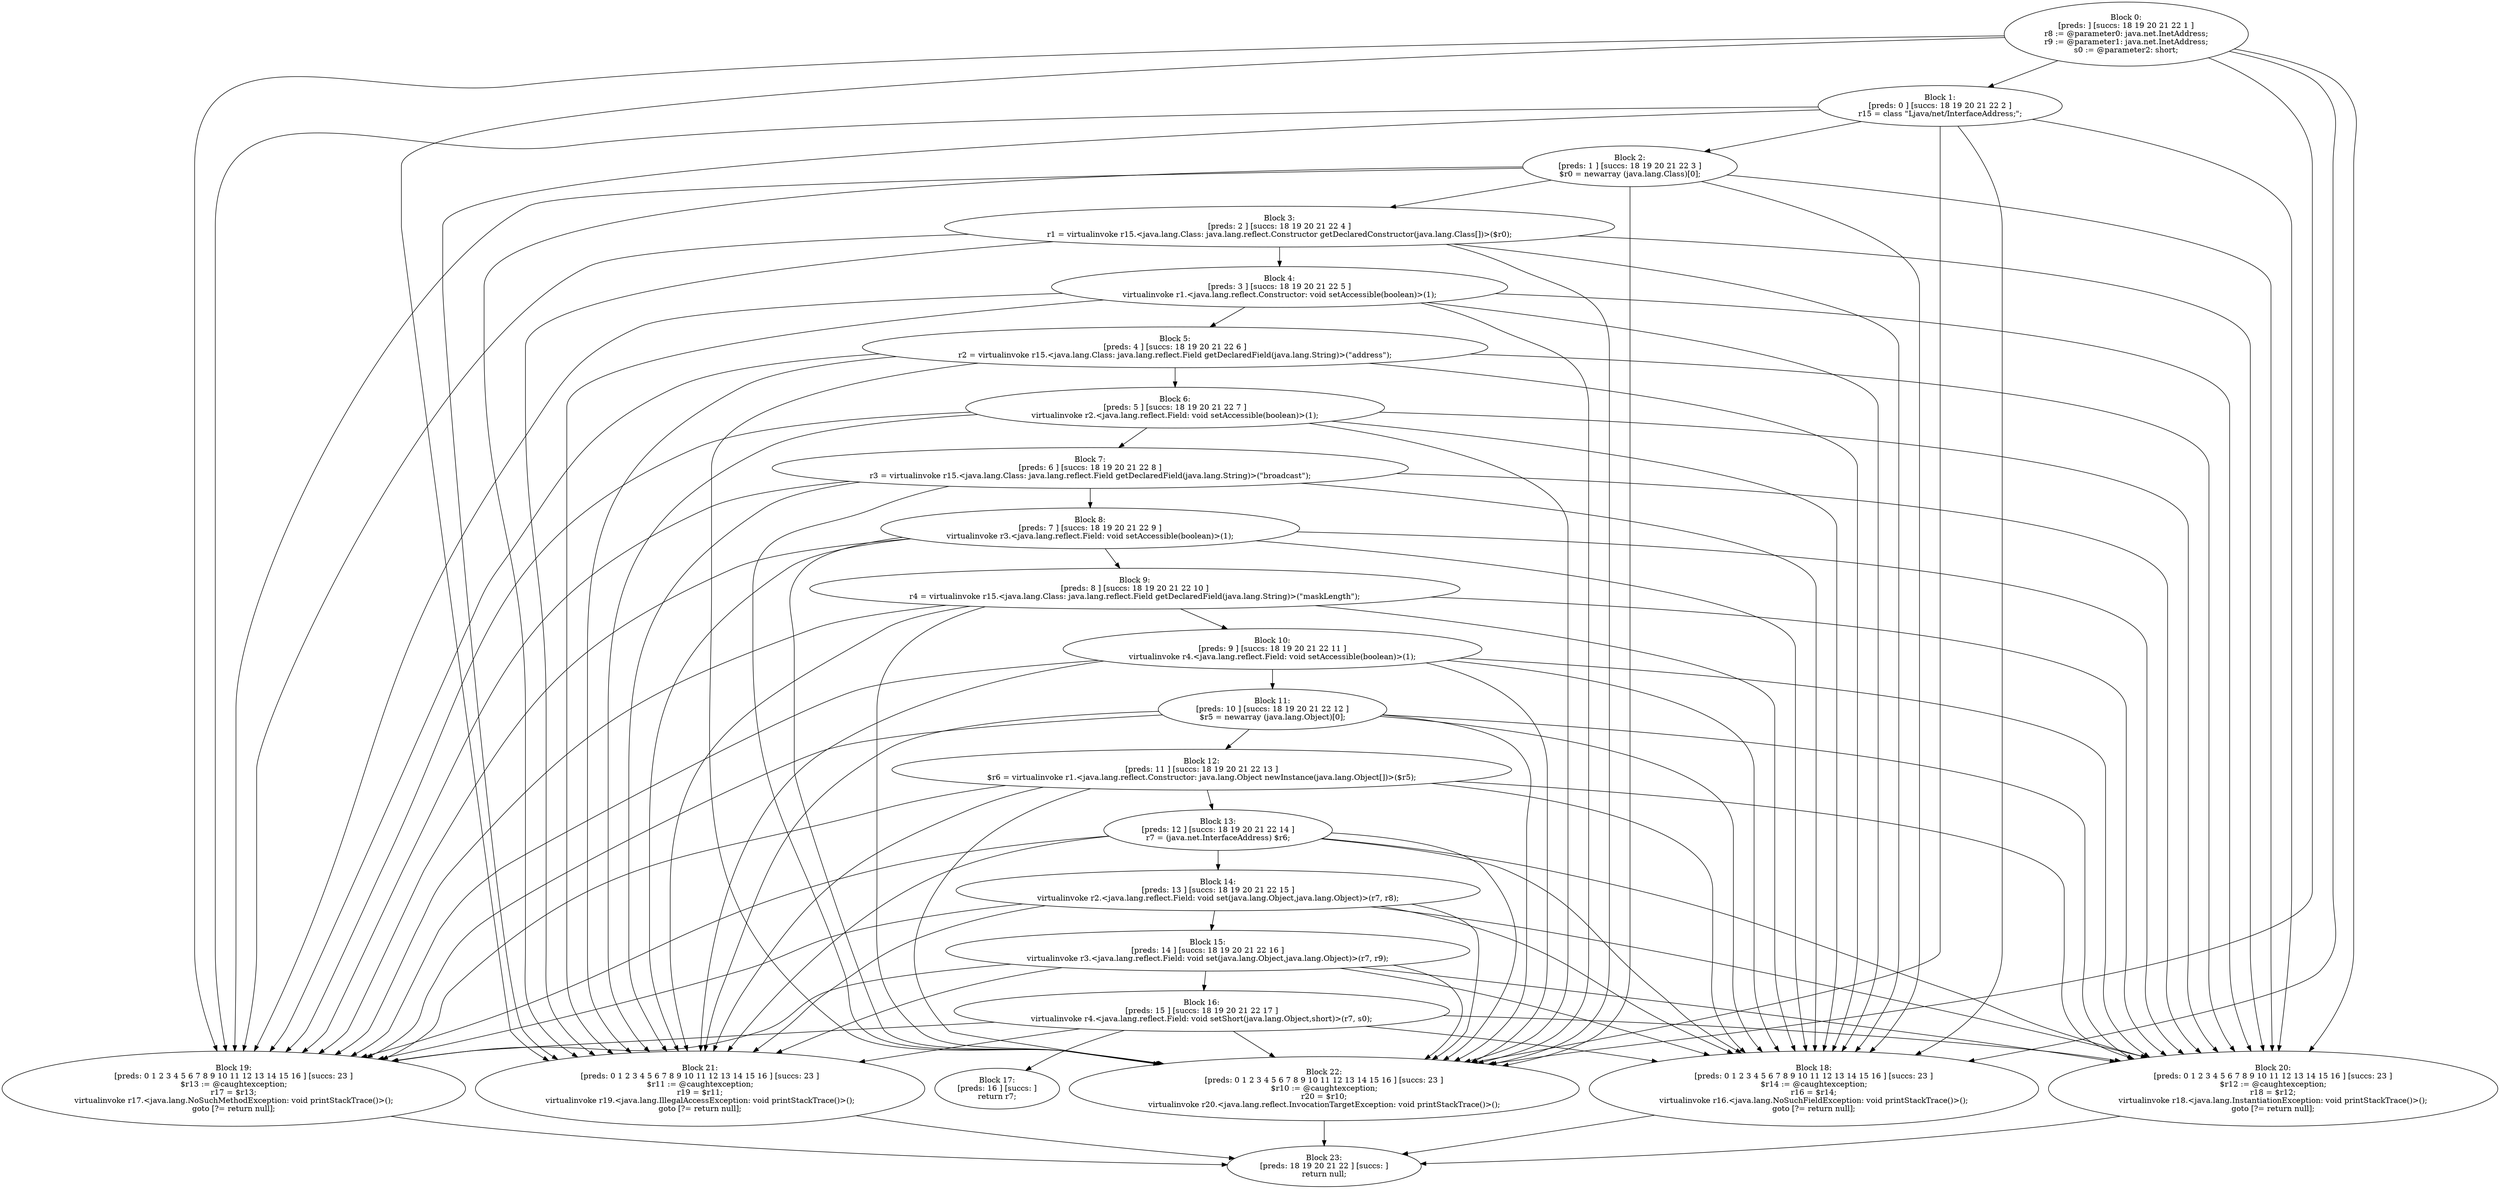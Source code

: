 digraph "unitGraph" {
    "Block 0:
[preds: ] [succs: 18 19 20 21 22 1 ]
r8 := @parameter0: java.net.InetAddress;
r9 := @parameter1: java.net.InetAddress;
s0 := @parameter2: short;
"
    "Block 1:
[preds: 0 ] [succs: 18 19 20 21 22 2 ]
r15 = class \"Ljava/net/InterfaceAddress;\";
"
    "Block 2:
[preds: 1 ] [succs: 18 19 20 21 22 3 ]
$r0 = newarray (java.lang.Class)[0];
"
    "Block 3:
[preds: 2 ] [succs: 18 19 20 21 22 4 ]
r1 = virtualinvoke r15.<java.lang.Class: java.lang.reflect.Constructor getDeclaredConstructor(java.lang.Class[])>($r0);
"
    "Block 4:
[preds: 3 ] [succs: 18 19 20 21 22 5 ]
virtualinvoke r1.<java.lang.reflect.Constructor: void setAccessible(boolean)>(1);
"
    "Block 5:
[preds: 4 ] [succs: 18 19 20 21 22 6 ]
r2 = virtualinvoke r15.<java.lang.Class: java.lang.reflect.Field getDeclaredField(java.lang.String)>(\"address\");
"
    "Block 6:
[preds: 5 ] [succs: 18 19 20 21 22 7 ]
virtualinvoke r2.<java.lang.reflect.Field: void setAccessible(boolean)>(1);
"
    "Block 7:
[preds: 6 ] [succs: 18 19 20 21 22 8 ]
r3 = virtualinvoke r15.<java.lang.Class: java.lang.reflect.Field getDeclaredField(java.lang.String)>(\"broadcast\");
"
    "Block 8:
[preds: 7 ] [succs: 18 19 20 21 22 9 ]
virtualinvoke r3.<java.lang.reflect.Field: void setAccessible(boolean)>(1);
"
    "Block 9:
[preds: 8 ] [succs: 18 19 20 21 22 10 ]
r4 = virtualinvoke r15.<java.lang.Class: java.lang.reflect.Field getDeclaredField(java.lang.String)>(\"maskLength\");
"
    "Block 10:
[preds: 9 ] [succs: 18 19 20 21 22 11 ]
virtualinvoke r4.<java.lang.reflect.Field: void setAccessible(boolean)>(1);
"
    "Block 11:
[preds: 10 ] [succs: 18 19 20 21 22 12 ]
$r5 = newarray (java.lang.Object)[0];
"
    "Block 12:
[preds: 11 ] [succs: 18 19 20 21 22 13 ]
$r6 = virtualinvoke r1.<java.lang.reflect.Constructor: java.lang.Object newInstance(java.lang.Object[])>($r5);
"
    "Block 13:
[preds: 12 ] [succs: 18 19 20 21 22 14 ]
r7 = (java.net.InterfaceAddress) $r6;
"
    "Block 14:
[preds: 13 ] [succs: 18 19 20 21 22 15 ]
virtualinvoke r2.<java.lang.reflect.Field: void set(java.lang.Object,java.lang.Object)>(r7, r8);
"
    "Block 15:
[preds: 14 ] [succs: 18 19 20 21 22 16 ]
virtualinvoke r3.<java.lang.reflect.Field: void set(java.lang.Object,java.lang.Object)>(r7, r9);
"
    "Block 16:
[preds: 15 ] [succs: 18 19 20 21 22 17 ]
virtualinvoke r4.<java.lang.reflect.Field: void setShort(java.lang.Object,short)>(r7, s0);
"
    "Block 17:
[preds: 16 ] [succs: ]
return r7;
"
    "Block 18:
[preds: 0 1 2 3 4 5 6 7 8 9 10 11 12 13 14 15 16 ] [succs: 23 ]
$r14 := @caughtexception;
r16 = $r14;
virtualinvoke r16.<java.lang.NoSuchFieldException: void printStackTrace()>();
goto [?= return null];
"
    "Block 19:
[preds: 0 1 2 3 4 5 6 7 8 9 10 11 12 13 14 15 16 ] [succs: 23 ]
$r13 := @caughtexception;
r17 = $r13;
virtualinvoke r17.<java.lang.NoSuchMethodException: void printStackTrace()>();
goto [?= return null];
"
    "Block 20:
[preds: 0 1 2 3 4 5 6 7 8 9 10 11 12 13 14 15 16 ] [succs: 23 ]
$r12 := @caughtexception;
r18 = $r12;
virtualinvoke r18.<java.lang.InstantiationException: void printStackTrace()>();
goto [?= return null];
"
    "Block 21:
[preds: 0 1 2 3 4 5 6 7 8 9 10 11 12 13 14 15 16 ] [succs: 23 ]
$r11 := @caughtexception;
r19 = $r11;
virtualinvoke r19.<java.lang.IllegalAccessException: void printStackTrace()>();
goto [?= return null];
"
    "Block 22:
[preds: 0 1 2 3 4 5 6 7 8 9 10 11 12 13 14 15 16 ] [succs: 23 ]
$r10 := @caughtexception;
r20 = $r10;
virtualinvoke r20.<java.lang.reflect.InvocationTargetException: void printStackTrace()>();
"
    "Block 23:
[preds: 18 19 20 21 22 ] [succs: ]
return null;
"
    "Block 0:
[preds: ] [succs: 18 19 20 21 22 1 ]
r8 := @parameter0: java.net.InetAddress;
r9 := @parameter1: java.net.InetAddress;
s0 := @parameter2: short;
"->"Block 18:
[preds: 0 1 2 3 4 5 6 7 8 9 10 11 12 13 14 15 16 ] [succs: 23 ]
$r14 := @caughtexception;
r16 = $r14;
virtualinvoke r16.<java.lang.NoSuchFieldException: void printStackTrace()>();
goto [?= return null];
";
    "Block 0:
[preds: ] [succs: 18 19 20 21 22 1 ]
r8 := @parameter0: java.net.InetAddress;
r9 := @parameter1: java.net.InetAddress;
s0 := @parameter2: short;
"->"Block 19:
[preds: 0 1 2 3 4 5 6 7 8 9 10 11 12 13 14 15 16 ] [succs: 23 ]
$r13 := @caughtexception;
r17 = $r13;
virtualinvoke r17.<java.lang.NoSuchMethodException: void printStackTrace()>();
goto [?= return null];
";
    "Block 0:
[preds: ] [succs: 18 19 20 21 22 1 ]
r8 := @parameter0: java.net.InetAddress;
r9 := @parameter1: java.net.InetAddress;
s0 := @parameter2: short;
"->"Block 20:
[preds: 0 1 2 3 4 5 6 7 8 9 10 11 12 13 14 15 16 ] [succs: 23 ]
$r12 := @caughtexception;
r18 = $r12;
virtualinvoke r18.<java.lang.InstantiationException: void printStackTrace()>();
goto [?= return null];
";
    "Block 0:
[preds: ] [succs: 18 19 20 21 22 1 ]
r8 := @parameter0: java.net.InetAddress;
r9 := @parameter1: java.net.InetAddress;
s0 := @parameter2: short;
"->"Block 21:
[preds: 0 1 2 3 4 5 6 7 8 9 10 11 12 13 14 15 16 ] [succs: 23 ]
$r11 := @caughtexception;
r19 = $r11;
virtualinvoke r19.<java.lang.IllegalAccessException: void printStackTrace()>();
goto [?= return null];
";
    "Block 0:
[preds: ] [succs: 18 19 20 21 22 1 ]
r8 := @parameter0: java.net.InetAddress;
r9 := @parameter1: java.net.InetAddress;
s0 := @parameter2: short;
"->"Block 22:
[preds: 0 1 2 3 4 5 6 7 8 9 10 11 12 13 14 15 16 ] [succs: 23 ]
$r10 := @caughtexception;
r20 = $r10;
virtualinvoke r20.<java.lang.reflect.InvocationTargetException: void printStackTrace()>();
";
    "Block 0:
[preds: ] [succs: 18 19 20 21 22 1 ]
r8 := @parameter0: java.net.InetAddress;
r9 := @parameter1: java.net.InetAddress;
s0 := @parameter2: short;
"->"Block 1:
[preds: 0 ] [succs: 18 19 20 21 22 2 ]
r15 = class \"Ljava/net/InterfaceAddress;\";
";
    "Block 1:
[preds: 0 ] [succs: 18 19 20 21 22 2 ]
r15 = class \"Ljava/net/InterfaceAddress;\";
"->"Block 18:
[preds: 0 1 2 3 4 5 6 7 8 9 10 11 12 13 14 15 16 ] [succs: 23 ]
$r14 := @caughtexception;
r16 = $r14;
virtualinvoke r16.<java.lang.NoSuchFieldException: void printStackTrace()>();
goto [?= return null];
";
    "Block 1:
[preds: 0 ] [succs: 18 19 20 21 22 2 ]
r15 = class \"Ljava/net/InterfaceAddress;\";
"->"Block 19:
[preds: 0 1 2 3 4 5 6 7 8 9 10 11 12 13 14 15 16 ] [succs: 23 ]
$r13 := @caughtexception;
r17 = $r13;
virtualinvoke r17.<java.lang.NoSuchMethodException: void printStackTrace()>();
goto [?= return null];
";
    "Block 1:
[preds: 0 ] [succs: 18 19 20 21 22 2 ]
r15 = class \"Ljava/net/InterfaceAddress;\";
"->"Block 20:
[preds: 0 1 2 3 4 5 6 7 8 9 10 11 12 13 14 15 16 ] [succs: 23 ]
$r12 := @caughtexception;
r18 = $r12;
virtualinvoke r18.<java.lang.InstantiationException: void printStackTrace()>();
goto [?= return null];
";
    "Block 1:
[preds: 0 ] [succs: 18 19 20 21 22 2 ]
r15 = class \"Ljava/net/InterfaceAddress;\";
"->"Block 21:
[preds: 0 1 2 3 4 5 6 7 8 9 10 11 12 13 14 15 16 ] [succs: 23 ]
$r11 := @caughtexception;
r19 = $r11;
virtualinvoke r19.<java.lang.IllegalAccessException: void printStackTrace()>();
goto [?= return null];
";
    "Block 1:
[preds: 0 ] [succs: 18 19 20 21 22 2 ]
r15 = class \"Ljava/net/InterfaceAddress;\";
"->"Block 22:
[preds: 0 1 2 3 4 5 6 7 8 9 10 11 12 13 14 15 16 ] [succs: 23 ]
$r10 := @caughtexception;
r20 = $r10;
virtualinvoke r20.<java.lang.reflect.InvocationTargetException: void printStackTrace()>();
";
    "Block 1:
[preds: 0 ] [succs: 18 19 20 21 22 2 ]
r15 = class \"Ljava/net/InterfaceAddress;\";
"->"Block 2:
[preds: 1 ] [succs: 18 19 20 21 22 3 ]
$r0 = newarray (java.lang.Class)[0];
";
    "Block 2:
[preds: 1 ] [succs: 18 19 20 21 22 3 ]
$r0 = newarray (java.lang.Class)[0];
"->"Block 18:
[preds: 0 1 2 3 4 5 6 7 8 9 10 11 12 13 14 15 16 ] [succs: 23 ]
$r14 := @caughtexception;
r16 = $r14;
virtualinvoke r16.<java.lang.NoSuchFieldException: void printStackTrace()>();
goto [?= return null];
";
    "Block 2:
[preds: 1 ] [succs: 18 19 20 21 22 3 ]
$r0 = newarray (java.lang.Class)[0];
"->"Block 19:
[preds: 0 1 2 3 4 5 6 7 8 9 10 11 12 13 14 15 16 ] [succs: 23 ]
$r13 := @caughtexception;
r17 = $r13;
virtualinvoke r17.<java.lang.NoSuchMethodException: void printStackTrace()>();
goto [?= return null];
";
    "Block 2:
[preds: 1 ] [succs: 18 19 20 21 22 3 ]
$r0 = newarray (java.lang.Class)[0];
"->"Block 20:
[preds: 0 1 2 3 4 5 6 7 8 9 10 11 12 13 14 15 16 ] [succs: 23 ]
$r12 := @caughtexception;
r18 = $r12;
virtualinvoke r18.<java.lang.InstantiationException: void printStackTrace()>();
goto [?= return null];
";
    "Block 2:
[preds: 1 ] [succs: 18 19 20 21 22 3 ]
$r0 = newarray (java.lang.Class)[0];
"->"Block 21:
[preds: 0 1 2 3 4 5 6 7 8 9 10 11 12 13 14 15 16 ] [succs: 23 ]
$r11 := @caughtexception;
r19 = $r11;
virtualinvoke r19.<java.lang.IllegalAccessException: void printStackTrace()>();
goto [?= return null];
";
    "Block 2:
[preds: 1 ] [succs: 18 19 20 21 22 3 ]
$r0 = newarray (java.lang.Class)[0];
"->"Block 22:
[preds: 0 1 2 3 4 5 6 7 8 9 10 11 12 13 14 15 16 ] [succs: 23 ]
$r10 := @caughtexception;
r20 = $r10;
virtualinvoke r20.<java.lang.reflect.InvocationTargetException: void printStackTrace()>();
";
    "Block 2:
[preds: 1 ] [succs: 18 19 20 21 22 3 ]
$r0 = newarray (java.lang.Class)[0];
"->"Block 3:
[preds: 2 ] [succs: 18 19 20 21 22 4 ]
r1 = virtualinvoke r15.<java.lang.Class: java.lang.reflect.Constructor getDeclaredConstructor(java.lang.Class[])>($r0);
";
    "Block 3:
[preds: 2 ] [succs: 18 19 20 21 22 4 ]
r1 = virtualinvoke r15.<java.lang.Class: java.lang.reflect.Constructor getDeclaredConstructor(java.lang.Class[])>($r0);
"->"Block 18:
[preds: 0 1 2 3 4 5 6 7 8 9 10 11 12 13 14 15 16 ] [succs: 23 ]
$r14 := @caughtexception;
r16 = $r14;
virtualinvoke r16.<java.lang.NoSuchFieldException: void printStackTrace()>();
goto [?= return null];
";
    "Block 3:
[preds: 2 ] [succs: 18 19 20 21 22 4 ]
r1 = virtualinvoke r15.<java.lang.Class: java.lang.reflect.Constructor getDeclaredConstructor(java.lang.Class[])>($r0);
"->"Block 19:
[preds: 0 1 2 3 4 5 6 7 8 9 10 11 12 13 14 15 16 ] [succs: 23 ]
$r13 := @caughtexception;
r17 = $r13;
virtualinvoke r17.<java.lang.NoSuchMethodException: void printStackTrace()>();
goto [?= return null];
";
    "Block 3:
[preds: 2 ] [succs: 18 19 20 21 22 4 ]
r1 = virtualinvoke r15.<java.lang.Class: java.lang.reflect.Constructor getDeclaredConstructor(java.lang.Class[])>($r0);
"->"Block 20:
[preds: 0 1 2 3 4 5 6 7 8 9 10 11 12 13 14 15 16 ] [succs: 23 ]
$r12 := @caughtexception;
r18 = $r12;
virtualinvoke r18.<java.lang.InstantiationException: void printStackTrace()>();
goto [?= return null];
";
    "Block 3:
[preds: 2 ] [succs: 18 19 20 21 22 4 ]
r1 = virtualinvoke r15.<java.lang.Class: java.lang.reflect.Constructor getDeclaredConstructor(java.lang.Class[])>($r0);
"->"Block 21:
[preds: 0 1 2 3 4 5 6 7 8 9 10 11 12 13 14 15 16 ] [succs: 23 ]
$r11 := @caughtexception;
r19 = $r11;
virtualinvoke r19.<java.lang.IllegalAccessException: void printStackTrace()>();
goto [?= return null];
";
    "Block 3:
[preds: 2 ] [succs: 18 19 20 21 22 4 ]
r1 = virtualinvoke r15.<java.lang.Class: java.lang.reflect.Constructor getDeclaredConstructor(java.lang.Class[])>($r0);
"->"Block 22:
[preds: 0 1 2 3 4 5 6 7 8 9 10 11 12 13 14 15 16 ] [succs: 23 ]
$r10 := @caughtexception;
r20 = $r10;
virtualinvoke r20.<java.lang.reflect.InvocationTargetException: void printStackTrace()>();
";
    "Block 3:
[preds: 2 ] [succs: 18 19 20 21 22 4 ]
r1 = virtualinvoke r15.<java.lang.Class: java.lang.reflect.Constructor getDeclaredConstructor(java.lang.Class[])>($r0);
"->"Block 4:
[preds: 3 ] [succs: 18 19 20 21 22 5 ]
virtualinvoke r1.<java.lang.reflect.Constructor: void setAccessible(boolean)>(1);
";
    "Block 4:
[preds: 3 ] [succs: 18 19 20 21 22 5 ]
virtualinvoke r1.<java.lang.reflect.Constructor: void setAccessible(boolean)>(1);
"->"Block 18:
[preds: 0 1 2 3 4 5 6 7 8 9 10 11 12 13 14 15 16 ] [succs: 23 ]
$r14 := @caughtexception;
r16 = $r14;
virtualinvoke r16.<java.lang.NoSuchFieldException: void printStackTrace()>();
goto [?= return null];
";
    "Block 4:
[preds: 3 ] [succs: 18 19 20 21 22 5 ]
virtualinvoke r1.<java.lang.reflect.Constructor: void setAccessible(boolean)>(1);
"->"Block 19:
[preds: 0 1 2 3 4 5 6 7 8 9 10 11 12 13 14 15 16 ] [succs: 23 ]
$r13 := @caughtexception;
r17 = $r13;
virtualinvoke r17.<java.lang.NoSuchMethodException: void printStackTrace()>();
goto [?= return null];
";
    "Block 4:
[preds: 3 ] [succs: 18 19 20 21 22 5 ]
virtualinvoke r1.<java.lang.reflect.Constructor: void setAccessible(boolean)>(1);
"->"Block 20:
[preds: 0 1 2 3 4 5 6 7 8 9 10 11 12 13 14 15 16 ] [succs: 23 ]
$r12 := @caughtexception;
r18 = $r12;
virtualinvoke r18.<java.lang.InstantiationException: void printStackTrace()>();
goto [?= return null];
";
    "Block 4:
[preds: 3 ] [succs: 18 19 20 21 22 5 ]
virtualinvoke r1.<java.lang.reflect.Constructor: void setAccessible(boolean)>(1);
"->"Block 21:
[preds: 0 1 2 3 4 5 6 7 8 9 10 11 12 13 14 15 16 ] [succs: 23 ]
$r11 := @caughtexception;
r19 = $r11;
virtualinvoke r19.<java.lang.IllegalAccessException: void printStackTrace()>();
goto [?= return null];
";
    "Block 4:
[preds: 3 ] [succs: 18 19 20 21 22 5 ]
virtualinvoke r1.<java.lang.reflect.Constructor: void setAccessible(boolean)>(1);
"->"Block 22:
[preds: 0 1 2 3 4 5 6 7 8 9 10 11 12 13 14 15 16 ] [succs: 23 ]
$r10 := @caughtexception;
r20 = $r10;
virtualinvoke r20.<java.lang.reflect.InvocationTargetException: void printStackTrace()>();
";
    "Block 4:
[preds: 3 ] [succs: 18 19 20 21 22 5 ]
virtualinvoke r1.<java.lang.reflect.Constructor: void setAccessible(boolean)>(1);
"->"Block 5:
[preds: 4 ] [succs: 18 19 20 21 22 6 ]
r2 = virtualinvoke r15.<java.lang.Class: java.lang.reflect.Field getDeclaredField(java.lang.String)>(\"address\");
";
    "Block 5:
[preds: 4 ] [succs: 18 19 20 21 22 6 ]
r2 = virtualinvoke r15.<java.lang.Class: java.lang.reflect.Field getDeclaredField(java.lang.String)>(\"address\");
"->"Block 18:
[preds: 0 1 2 3 4 5 6 7 8 9 10 11 12 13 14 15 16 ] [succs: 23 ]
$r14 := @caughtexception;
r16 = $r14;
virtualinvoke r16.<java.lang.NoSuchFieldException: void printStackTrace()>();
goto [?= return null];
";
    "Block 5:
[preds: 4 ] [succs: 18 19 20 21 22 6 ]
r2 = virtualinvoke r15.<java.lang.Class: java.lang.reflect.Field getDeclaredField(java.lang.String)>(\"address\");
"->"Block 19:
[preds: 0 1 2 3 4 5 6 7 8 9 10 11 12 13 14 15 16 ] [succs: 23 ]
$r13 := @caughtexception;
r17 = $r13;
virtualinvoke r17.<java.lang.NoSuchMethodException: void printStackTrace()>();
goto [?= return null];
";
    "Block 5:
[preds: 4 ] [succs: 18 19 20 21 22 6 ]
r2 = virtualinvoke r15.<java.lang.Class: java.lang.reflect.Field getDeclaredField(java.lang.String)>(\"address\");
"->"Block 20:
[preds: 0 1 2 3 4 5 6 7 8 9 10 11 12 13 14 15 16 ] [succs: 23 ]
$r12 := @caughtexception;
r18 = $r12;
virtualinvoke r18.<java.lang.InstantiationException: void printStackTrace()>();
goto [?= return null];
";
    "Block 5:
[preds: 4 ] [succs: 18 19 20 21 22 6 ]
r2 = virtualinvoke r15.<java.lang.Class: java.lang.reflect.Field getDeclaredField(java.lang.String)>(\"address\");
"->"Block 21:
[preds: 0 1 2 3 4 5 6 7 8 9 10 11 12 13 14 15 16 ] [succs: 23 ]
$r11 := @caughtexception;
r19 = $r11;
virtualinvoke r19.<java.lang.IllegalAccessException: void printStackTrace()>();
goto [?= return null];
";
    "Block 5:
[preds: 4 ] [succs: 18 19 20 21 22 6 ]
r2 = virtualinvoke r15.<java.lang.Class: java.lang.reflect.Field getDeclaredField(java.lang.String)>(\"address\");
"->"Block 22:
[preds: 0 1 2 3 4 5 6 7 8 9 10 11 12 13 14 15 16 ] [succs: 23 ]
$r10 := @caughtexception;
r20 = $r10;
virtualinvoke r20.<java.lang.reflect.InvocationTargetException: void printStackTrace()>();
";
    "Block 5:
[preds: 4 ] [succs: 18 19 20 21 22 6 ]
r2 = virtualinvoke r15.<java.lang.Class: java.lang.reflect.Field getDeclaredField(java.lang.String)>(\"address\");
"->"Block 6:
[preds: 5 ] [succs: 18 19 20 21 22 7 ]
virtualinvoke r2.<java.lang.reflect.Field: void setAccessible(boolean)>(1);
";
    "Block 6:
[preds: 5 ] [succs: 18 19 20 21 22 7 ]
virtualinvoke r2.<java.lang.reflect.Field: void setAccessible(boolean)>(1);
"->"Block 18:
[preds: 0 1 2 3 4 5 6 7 8 9 10 11 12 13 14 15 16 ] [succs: 23 ]
$r14 := @caughtexception;
r16 = $r14;
virtualinvoke r16.<java.lang.NoSuchFieldException: void printStackTrace()>();
goto [?= return null];
";
    "Block 6:
[preds: 5 ] [succs: 18 19 20 21 22 7 ]
virtualinvoke r2.<java.lang.reflect.Field: void setAccessible(boolean)>(1);
"->"Block 19:
[preds: 0 1 2 3 4 5 6 7 8 9 10 11 12 13 14 15 16 ] [succs: 23 ]
$r13 := @caughtexception;
r17 = $r13;
virtualinvoke r17.<java.lang.NoSuchMethodException: void printStackTrace()>();
goto [?= return null];
";
    "Block 6:
[preds: 5 ] [succs: 18 19 20 21 22 7 ]
virtualinvoke r2.<java.lang.reflect.Field: void setAccessible(boolean)>(1);
"->"Block 20:
[preds: 0 1 2 3 4 5 6 7 8 9 10 11 12 13 14 15 16 ] [succs: 23 ]
$r12 := @caughtexception;
r18 = $r12;
virtualinvoke r18.<java.lang.InstantiationException: void printStackTrace()>();
goto [?= return null];
";
    "Block 6:
[preds: 5 ] [succs: 18 19 20 21 22 7 ]
virtualinvoke r2.<java.lang.reflect.Field: void setAccessible(boolean)>(1);
"->"Block 21:
[preds: 0 1 2 3 4 5 6 7 8 9 10 11 12 13 14 15 16 ] [succs: 23 ]
$r11 := @caughtexception;
r19 = $r11;
virtualinvoke r19.<java.lang.IllegalAccessException: void printStackTrace()>();
goto [?= return null];
";
    "Block 6:
[preds: 5 ] [succs: 18 19 20 21 22 7 ]
virtualinvoke r2.<java.lang.reflect.Field: void setAccessible(boolean)>(1);
"->"Block 22:
[preds: 0 1 2 3 4 5 6 7 8 9 10 11 12 13 14 15 16 ] [succs: 23 ]
$r10 := @caughtexception;
r20 = $r10;
virtualinvoke r20.<java.lang.reflect.InvocationTargetException: void printStackTrace()>();
";
    "Block 6:
[preds: 5 ] [succs: 18 19 20 21 22 7 ]
virtualinvoke r2.<java.lang.reflect.Field: void setAccessible(boolean)>(1);
"->"Block 7:
[preds: 6 ] [succs: 18 19 20 21 22 8 ]
r3 = virtualinvoke r15.<java.lang.Class: java.lang.reflect.Field getDeclaredField(java.lang.String)>(\"broadcast\");
";
    "Block 7:
[preds: 6 ] [succs: 18 19 20 21 22 8 ]
r3 = virtualinvoke r15.<java.lang.Class: java.lang.reflect.Field getDeclaredField(java.lang.String)>(\"broadcast\");
"->"Block 18:
[preds: 0 1 2 3 4 5 6 7 8 9 10 11 12 13 14 15 16 ] [succs: 23 ]
$r14 := @caughtexception;
r16 = $r14;
virtualinvoke r16.<java.lang.NoSuchFieldException: void printStackTrace()>();
goto [?= return null];
";
    "Block 7:
[preds: 6 ] [succs: 18 19 20 21 22 8 ]
r3 = virtualinvoke r15.<java.lang.Class: java.lang.reflect.Field getDeclaredField(java.lang.String)>(\"broadcast\");
"->"Block 19:
[preds: 0 1 2 3 4 5 6 7 8 9 10 11 12 13 14 15 16 ] [succs: 23 ]
$r13 := @caughtexception;
r17 = $r13;
virtualinvoke r17.<java.lang.NoSuchMethodException: void printStackTrace()>();
goto [?= return null];
";
    "Block 7:
[preds: 6 ] [succs: 18 19 20 21 22 8 ]
r3 = virtualinvoke r15.<java.lang.Class: java.lang.reflect.Field getDeclaredField(java.lang.String)>(\"broadcast\");
"->"Block 20:
[preds: 0 1 2 3 4 5 6 7 8 9 10 11 12 13 14 15 16 ] [succs: 23 ]
$r12 := @caughtexception;
r18 = $r12;
virtualinvoke r18.<java.lang.InstantiationException: void printStackTrace()>();
goto [?= return null];
";
    "Block 7:
[preds: 6 ] [succs: 18 19 20 21 22 8 ]
r3 = virtualinvoke r15.<java.lang.Class: java.lang.reflect.Field getDeclaredField(java.lang.String)>(\"broadcast\");
"->"Block 21:
[preds: 0 1 2 3 4 5 6 7 8 9 10 11 12 13 14 15 16 ] [succs: 23 ]
$r11 := @caughtexception;
r19 = $r11;
virtualinvoke r19.<java.lang.IllegalAccessException: void printStackTrace()>();
goto [?= return null];
";
    "Block 7:
[preds: 6 ] [succs: 18 19 20 21 22 8 ]
r3 = virtualinvoke r15.<java.lang.Class: java.lang.reflect.Field getDeclaredField(java.lang.String)>(\"broadcast\");
"->"Block 22:
[preds: 0 1 2 3 4 5 6 7 8 9 10 11 12 13 14 15 16 ] [succs: 23 ]
$r10 := @caughtexception;
r20 = $r10;
virtualinvoke r20.<java.lang.reflect.InvocationTargetException: void printStackTrace()>();
";
    "Block 7:
[preds: 6 ] [succs: 18 19 20 21 22 8 ]
r3 = virtualinvoke r15.<java.lang.Class: java.lang.reflect.Field getDeclaredField(java.lang.String)>(\"broadcast\");
"->"Block 8:
[preds: 7 ] [succs: 18 19 20 21 22 9 ]
virtualinvoke r3.<java.lang.reflect.Field: void setAccessible(boolean)>(1);
";
    "Block 8:
[preds: 7 ] [succs: 18 19 20 21 22 9 ]
virtualinvoke r3.<java.lang.reflect.Field: void setAccessible(boolean)>(1);
"->"Block 18:
[preds: 0 1 2 3 4 5 6 7 8 9 10 11 12 13 14 15 16 ] [succs: 23 ]
$r14 := @caughtexception;
r16 = $r14;
virtualinvoke r16.<java.lang.NoSuchFieldException: void printStackTrace()>();
goto [?= return null];
";
    "Block 8:
[preds: 7 ] [succs: 18 19 20 21 22 9 ]
virtualinvoke r3.<java.lang.reflect.Field: void setAccessible(boolean)>(1);
"->"Block 19:
[preds: 0 1 2 3 4 5 6 7 8 9 10 11 12 13 14 15 16 ] [succs: 23 ]
$r13 := @caughtexception;
r17 = $r13;
virtualinvoke r17.<java.lang.NoSuchMethodException: void printStackTrace()>();
goto [?= return null];
";
    "Block 8:
[preds: 7 ] [succs: 18 19 20 21 22 9 ]
virtualinvoke r3.<java.lang.reflect.Field: void setAccessible(boolean)>(1);
"->"Block 20:
[preds: 0 1 2 3 4 5 6 7 8 9 10 11 12 13 14 15 16 ] [succs: 23 ]
$r12 := @caughtexception;
r18 = $r12;
virtualinvoke r18.<java.lang.InstantiationException: void printStackTrace()>();
goto [?= return null];
";
    "Block 8:
[preds: 7 ] [succs: 18 19 20 21 22 9 ]
virtualinvoke r3.<java.lang.reflect.Field: void setAccessible(boolean)>(1);
"->"Block 21:
[preds: 0 1 2 3 4 5 6 7 8 9 10 11 12 13 14 15 16 ] [succs: 23 ]
$r11 := @caughtexception;
r19 = $r11;
virtualinvoke r19.<java.lang.IllegalAccessException: void printStackTrace()>();
goto [?= return null];
";
    "Block 8:
[preds: 7 ] [succs: 18 19 20 21 22 9 ]
virtualinvoke r3.<java.lang.reflect.Field: void setAccessible(boolean)>(1);
"->"Block 22:
[preds: 0 1 2 3 4 5 6 7 8 9 10 11 12 13 14 15 16 ] [succs: 23 ]
$r10 := @caughtexception;
r20 = $r10;
virtualinvoke r20.<java.lang.reflect.InvocationTargetException: void printStackTrace()>();
";
    "Block 8:
[preds: 7 ] [succs: 18 19 20 21 22 9 ]
virtualinvoke r3.<java.lang.reflect.Field: void setAccessible(boolean)>(1);
"->"Block 9:
[preds: 8 ] [succs: 18 19 20 21 22 10 ]
r4 = virtualinvoke r15.<java.lang.Class: java.lang.reflect.Field getDeclaredField(java.lang.String)>(\"maskLength\");
";
    "Block 9:
[preds: 8 ] [succs: 18 19 20 21 22 10 ]
r4 = virtualinvoke r15.<java.lang.Class: java.lang.reflect.Field getDeclaredField(java.lang.String)>(\"maskLength\");
"->"Block 18:
[preds: 0 1 2 3 4 5 6 7 8 9 10 11 12 13 14 15 16 ] [succs: 23 ]
$r14 := @caughtexception;
r16 = $r14;
virtualinvoke r16.<java.lang.NoSuchFieldException: void printStackTrace()>();
goto [?= return null];
";
    "Block 9:
[preds: 8 ] [succs: 18 19 20 21 22 10 ]
r4 = virtualinvoke r15.<java.lang.Class: java.lang.reflect.Field getDeclaredField(java.lang.String)>(\"maskLength\");
"->"Block 19:
[preds: 0 1 2 3 4 5 6 7 8 9 10 11 12 13 14 15 16 ] [succs: 23 ]
$r13 := @caughtexception;
r17 = $r13;
virtualinvoke r17.<java.lang.NoSuchMethodException: void printStackTrace()>();
goto [?= return null];
";
    "Block 9:
[preds: 8 ] [succs: 18 19 20 21 22 10 ]
r4 = virtualinvoke r15.<java.lang.Class: java.lang.reflect.Field getDeclaredField(java.lang.String)>(\"maskLength\");
"->"Block 20:
[preds: 0 1 2 3 4 5 6 7 8 9 10 11 12 13 14 15 16 ] [succs: 23 ]
$r12 := @caughtexception;
r18 = $r12;
virtualinvoke r18.<java.lang.InstantiationException: void printStackTrace()>();
goto [?= return null];
";
    "Block 9:
[preds: 8 ] [succs: 18 19 20 21 22 10 ]
r4 = virtualinvoke r15.<java.lang.Class: java.lang.reflect.Field getDeclaredField(java.lang.String)>(\"maskLength\");
"->"Block 21:
[preds: 0 1 2 3 4 5 6 7 8 9 10 11 12 13 14 15 16 ] [succs: 23 ]
$r11 := @caughtexception;
r19 = $r11;
virtualinvoke r19.<java.lang.IllegalAccessException: void printStackTrace()>();
goto [?= return null];
";
    "Block 9:
[preds: 8 ] [succs: 18 19 20 21 22 10 ]
r4 = virtualinvoke r15.<java.lang.Class: java.lang.reflect.Field getDeclaredField(java.lang.String)>(\"maskLength\");
"->"Block 22:
[preds: 0 1 2 3 4 5 6 7 8 9 10 11 12 13 14 15 16 ] [succs: 23 ]
$r10 := @caughtexception;
r20 = $r10;
virtualinvoke r20.<java.lang.reflect.InvocationTargetException: void printStackTrace()>();
";
    "Block 9:
[preds: 8 ] [succs: 18 19 20 21 22 10 ]
r4 = virtualinvoke r15.<java.lang.Class: java.lang.reflect.Field getDeclaredField(java.lang.String)>(\"maskLength\");
"->"Block 10:
[preds: 9 ] [succs: 18 19 20 21 22 11 ]
virtualinvoke r4.<java.lang.reflect.Field: void setAccessible(boolean)>(1);
";
    "Block 10:
[preds: 9 ] [succs: 18 19 20 21 22 11 ]
virtualinvoke r4.<java.lang.reflect.Field: void setAccessible(boolean)>(1);
"->"Block 18:
[preds: 0 1 2 3 4 5 6 7 8 9 10 11 12 13 14 15 16 ] [succs: 23 ]
$r14 := @caughtexception;
r16 = $r14;
virtualinvoke r16.<java.lang.NoSuchFieldException: void printStackTrace()>();
goto [?= return null];
";
    "Block 10:
[preds: 9 ] [succs: 18 19 20 21 22 11 ]
virtualinvoke r4.<java.lang.reflect.Field: void setAccessible(boolean)>(1);
"->"Block 19:
[preds: 0 1 2 3 4 5 6 7 8 9 10 11 12 13 14 15 16 ] [succs: 23 ]
$r13 := @caughtexception;
r17 = $r13;
virtualinvoke r17.<java.lang.NoSuchMethodException: void printStackTrace()>();
goto [?= return null];
";
    "Block 10:
[preds: 9 ] [succs: 18 19 20 21 22 11 ]
virtualinvoke r4.<java.lang.reflect.Field: void setAccessible(boolean)>(1);
"->"Block 20:
[preds: 0 1 2 3 4 5 6 7 8 9 10 11 12 13 14 15 16 ] [succs: 23 ]
$r12 := @caughtexception;
r18 = $r12;
virtualinvoke r18.<java.lang.InstantiationException: void printStackTrace()>();
goto [?= return null];
";
    "Block 10:
[preds: 9 ] [succs: 18 19 20 21 22 11 ]
virtualinvoke r4.<java.lang.reflect.Field: void setAccessible(boolean)>(1);
"->"Block 21:
[preds: 0 1 2 3 4 5 6 7 8 9 10 11 12 13 14 15 16 ] [succs: 23 ]
$r11 := @caughtexception;
r19 = $r11;
virtualinvoke r19.<java.lang.IllegalAccessException: void printStackTrace()>();
goto [?= return null];
";
    "Block 10:
[preds: 9 ] [succs: 18 19 20 21 22 11 ]
virtualinvoke r4.<java.lang.reflect.Field: void setAccessible(boolean)>(1);
"->"Block 22:
[preds: 0 1 2 3 4 5 6 7 8 9 10 11 12 13 14 15 16 ] [succs: 23 ]
$r10 := @caughtexception;
r20 = $r10;
virtualinvoke r20.<java.lang.reflect.InvocationTargetException: void printStackTrace()>();
";
    "Block 10:
[preds: 9 ] [succs: 18 19 20 21 22 11 ]
virtualinvoke r4.<java.lang.reflect.Field: void setAccessible(boolean)>(1);
"->"Block 11:
[preds: 10 ] [succs: 18 19 20 21 22 12 ]
$r5 = newarray (java.lang.Object)[0];
";
    "Block 11:
[preds: 10 ] [succs: 18 19 20 21 22 12 ]
$r5 = newarray (java.lang.Object)[0];
"->"Block 18:
[preds: 0 1 2 3 4 5 6 7 8 9 10 11 12 13 14 15 16 ] [succs: 23 ]
$r14 := @caughtexception;
r16 = $r14;
virtualinvoke r16.<java.lang.NoSuchFieldException: void printStackTrace()>();
goto [?= return null];
";
    "Block 11:
[preds: 10 ] [succs: 18 19 20 21 22 12 ]
$r5 = newarray (java.lang.Object)[0];
"->"Block 19:
[preds: 0 1 2 3 4 5 6 7 8 9 10 11 12 13 14 15 16 ] [succs: 23 ]
$r13 := @caughtexception;
r17 = $r13;
virtualinvoke r17.<java.lang.NoSuchMethodException: void printStackTrace()>();
goto [?= return null];
";
    "Block 11:
[preds: 10 ] [succs: 18 19 20 21 22 12 ]
$r5 = newarray (java.lang.Object)[0];
"->"Block 20:
[preds: 0 1 2 3 4 5 6 7 8 9 10 11 12 13 14 15 16 ] [succs: 23 ]
$r12 := @caughtexception;
r18 = $r12;
virtualinvoke r18.<java.lang.InstantiationException: void printStackTrace()>();
goto [?= return null];
";
    "Block 11:
[preds: 10 ] [succs: 18 19 20 21 22 12 ]
$r5 = newarray (java.lang.Object)[0];
"->"Block 21:
[preds: 0 1 2 3 4 5 6 7 8 9 10 11 12 13 14 15 16 ] [succs: 23 ]
$r11 := @caughtexception;
r19 = $r11;
virtualinvoke r19.<java.lang.IllegalAccessException: void printStackTrace()>();
goto [?= return null];
";
    "Block 11:
[preds: 10 ] [succs: 18 19 20 21 22 12 ]
$r5 = newarray (java.lang.Object)[0];
"->"Block 22:
[preds: 0 1 2 3 4 5 6 7 8 9 10 11 12 13 14 15 16 ] [succs: 23 ]
$r10 := @caughtexception;
r20 = $r10;
virtualinvoke r20.<java.lang.reflect.InvocationTargetException: void printStackTrace()>();
";
    "Block 11:
[preds: 10 ] [succs: 18 19 20 21 22 12 ]
$r5 = newarray (java.lang.Object)[0];
"->"Block 12:
[preds: 11 ] [succs: 18 19 20 21 22 13 ]
$r6 = virtualinvoke r1.<java.lang.reflect.Constructor: java.lang.Object newInstance(java.lang.Object[])>($r5);
";
    "Block 12:
[preds: 11 ] [succs: 18 19 20 21 22 13 ]
$r6 = virtualinvoke r1.<java.lang.reflect.Constructor: java.lang.Object newInstance(java.lang.Object[])>($r5);
"->"Block 18:
[preds: 0 1 2 3 4 5 6 7 8 9 10 11 12 13 14 15 16 ] [succs: 23 ]
$r14 := @caughtexception;
r16 = $r14;
virtualinvoke r16.<java.lang.NoSuchFieldException: void printStackTrace()>();
goto [?= return null];
";
    "Block 12:
[preds: 11 ] [succs: 18 19 20 21 22 13 ]
$r6 = virtualinvoke r1.<java.lang.reflect.Constructor: java.lang.Object newInstance(java.lang.Object[])>($r5);
"->"Block 19:
[preds: 0 1 2 3 4 5 6 7 8 9 10 11 12 13 14 15 16 ] [succs: 23 ]
$r13 := @caughtexception;
r17 = $r13;
virtualinvoke r17.<java.lang.NoSuchMethodException: void printStackTrace()>();
goto [?= return null];
";
    "Block 12:
[preds: 11 ] [succs: 18 19 20 21 22 13 ]
$r6 = virtualinvoke r1.<java.lang.reflect.Constructor: java.lang.Object newInstance(java.lang.Object[])>($r5);
"->"Block 20:
[preds: 0 1 2 3 4 5 6 7 8 9 10 11 12 13 14 15 16 ] [succs: 23 ]
$r12 := @caughtexception;
r18 = $r12;
virtualinvoke r18.<java.lang.InstantiationException: void printStackTrace()>();
goto [?= return null];
";
    "Block 12:
[preds: 11 ] [succs: 18 19 20 21 22 13 ]
$r6 = virtualinvoke r1.<java.lang.reflect.Constructor: java.lang.Object newInstance(java.lang.Object[])>($r5);
"->"Block 21:
[preds: 0 1 2 3 4 5 6 7 8 9 10 11 12 13 14 15 16 ] [succs: 23 ]
$r11 := @caughtexception;
r19 = $r11;
virtualinvoke r19.<java.lang.IllegalAccessException: void printStackTrace()>();
goto [?= return null];
";
    "Block 12:
[preds: 11 ] [succs: 18 19 20 21 22 13 ]
$r6 = virtualinvoke r1.<java.lang.reflect.Constructor: java.lang.Object newInstance(java.lang.Object[])>($r5);
"->"Block 22:
[preds: 0 1 2 3 4 5 6 7 8 9 10 11 12 13 14 15 16 ] [succs: 23 ]
$r10 := @caughtexception;
r20 = $r10;
virtualinvoke r20.<java.lang.reflect.InvocationTargetException: void printStackTrace()>();
";
    "Block 12:
[preds: 11 ] [succs: 18 19 20 21 22 13 ]
$r6 = virtualinvoke r1.<java.lang.reflect.Constructor: java.lang.Object newInstance(java.lang.Object[])>($r5);
"->"Block 13:
[preds: 12 ] [succs: 18 19 20 21 22 14 ]
r7 = (java.net.InterfaceAddress) $r6;
";
    "Block 13:
[preds: 12 ] [succs: 18 19 20 21 22 14 ]
r7 = (java.net.InterfaceAddress) $r6;
"->"Block 18:
[preds: 0 1 2 3 4 5 6 7 8 9 10 11 12 13 14 15 16 ] [succs: 23 ]
$r14 := @caughtexception;
r16 = $r14;
virtualinvoke r16.<java.lang.NoSuchFieldException: void printStackTrace()>();
goto [?= return null];
";
    "Block 13:
[preds: 12 ] [succs: 18 19 20 21 22 14 ]
r7 = (java.net.InterfaceAddress) $r6;
"->"Block 19:
[preds: 0 1 2 3 4 5 6 7 8 9 10 11 12 13 14 15 16 ] [succs: 23 ]
$r13 := @caughtexception;
r17 = $r13;
virtualinvoke r17.<java.lang.NoSuchMethodException: void printStackTrace()>();
goto [?= return null];
";
    "Block 13:
[preds: 12 ] [succs: 18 19 20 21 22 14 ]
r7 = (java.net.InterfaceAddress) $r6;
"->"Block 20:
[preds: 0 1 2 3 4 5 6 7 8 9 10 11 12 13 14 15 16 ] [succs: 23 ]
$r12 := @caughtexception;
r18 = $r12;
virtualinvoke r18.<java.lang.InstantiationException: void printStackTrace()>();
goto [?= return null];
";
    "Block 13:
[preds: 12 ] [succs: 18 19 20 21 22 14 ]
r7 = (java.net.InterfaceAddress) $r6;
"->"Block 21:
[preds: 0 1 2 3 4 5 6 7 8 9 10 11 12 13 14 15 16 ] [succs: 23 ]
$r11 := @caughtexception;
r19 = $r11;
virtualinvoke r19.<java.lang.IllegalAccessException: void printStackTrace()>();
goto [?= return null];
";
    "Block 13:
[preds: 12 ] [succs: 18 19 20 21 22 14 ]
r7 = (java.net.InterfaceAddress) $r6;
"->"Block 22:
[preds: 0 1 2 3 4 5 6 7 8 9 10 11 12 13 14 15 16 ] [succs: 23 ]
$r10 := @caughtexception;
r20 = $r10;
virtualinvoke r20.<java.lang.reflect.InvocationTargetException: void printStackTrace()>();
";
    "Block 13:
[preds: 12 ] [succs: 18 19 20 21 22 14 ]
r7 = (java.net.InterfaceAddress) $r6;
"->"Block 14:
[preds: 13 ] [succs: 18 19 20 21 22 15 ]
virtualinvoke r2.<java.lang.reflect.Field: void set(java.lang.Object,java.lang.Object)>(r7, r8);
";
    "Block 14:
[preds: 13 ] [succs: 18 19 20 21 22 15 ]
virtualinvoke r2.<java.lang.reflect.Field: void set(java.lang.Object,java.lang.Object)>(r7, r8);
"->"Block 18:
[preds: 0 1 2 3 4 5 6 7 8 9 10 11 12 13 14 15 16 ] [succs: 23 ]
$r14 := @caughtexception;
r16 = $r14;
virtualinvoke r16.<java.lang.NoSuchFieldException: void printStackTrace()>();
goto [?= return null];
";
    "Block 14:
[preds: 13 ] [succs: 18 19 20 21 22 15 ]
virtualinvoke r2.<java.lang.reflect.Field: void set(java.lang.Object,java.lang.Object)>(r7, r8);
"->"Block 19:
[preds: 0 1 2 3 4 5 6 7 8 9 10 11 12 13 14 15 16 ] [succs: 23 ]
$r13 := @caughtexception;
r17 = $r13;
virtualinvoke r17.<java.lang.NoSuchMethodException: void printStackTrace()>();
goto [?= return null];
";
    "Block 14:
[preds: 13 ] [succs: 18 19 20 21 22 15 ]
virtualinvoke r2.<java.lang.reflect.Field: void set(java.lang.Object,java.lang.Object)>(r7, r8);
"->"Block 20:
[preds: 0 1 2 3 4 5 6 7 8 9 10 11 12 13 14 15 16 ] [succs: 23 ]
$r12 := @caughtexception;
r18 = $r12;
virtualinvoke r18.<java.lang.InstantiationException: void printStackTrace()>();
goto [?= return null];
";
    "Block 14:
[preds: 13 ] [succs: 18 19 20 21 22 15 ]
virtualinvoke r2.<java.lang.reflect.Field: void set(java.lang.Object,java.lang.Object)>(r7, r8);
"->"Block 21:
[preds: 0 1 2 3 4 5 6 7 8 9 10 11 12 13 14 15 16 ] [succs: 23 ]
$r11 := @caughtexception;
r19 = $r11;
virtualinvoke r19.<java.lang.IllegalAccessException: void printStackTrace()>();
goto [?= return null];
";
    "Block 14:
[preds: 13 ] [succs: 18 19 20 21 22 15 ]
virtualinvoke r2.<java.lang.reflect.Field: void set(java.lang.Object,java.lang.Object)>(r7, r8);
"->"Block 22:
[preds: 0 1 2 3 4 5 6 7 8 9 10 11 12 13 14 15 16 ] [succs: 23 ]
$r10 := @caughtexception;
r20 = $r10;
virtualinvoke r20.<java.lang.reflect.InvocationTargetException: void printStackTrace()>();
";
    "Block 14:
[preds: 13 ] [succs: 18 19 20 21 22 15 ]
virtualinvoke r2.<java.lang.reflect.Field: void set(java.lang.Object,java.lang.Object)>(r7, r8);
"->"Block 15:
[preds: 14 ] [succs: 18 19 20 21 22 16 ]
virtualinvoke r3.<java.lang.reflect.Field: void set(java.lang.Object,java.lang.Object)>(r7, r9);
";
    "Block 15:
[preds: 14 ] [succs: 18 19 20 21 22 16 ]
virtualinvoke r3.<java.lang.reflect.Field: void set(java.lang.Object,java.lang.Object)>(r7, r9);
"->"Block 18:
[preds: 0 1 2 3 4 5 6 7 8 9 10 11 12 13 14 15 16 ] [succs: 23 ]
$r14 := @caughtexception;
r16 = $r14;
virtualinvoke r16.<java.lang.NoSuchFieldException: void printStackTrace()>();
goto [?= return null];
";
    "Block 15:
[preds: 14 ] [succs: 18 19 20 21 22 16 ]
virtualinvoke r3.<java.lang.reflect.Field: void set(java.lang.Object,java.lang.Object)>(r7, r9);
"->"Block 19:
[preds: 0 1 2 3 4 5 6 7 8 9 10 11 12 13 14 15 16 ] [succs: 23 ]
$r13 := @caughtexception;
r17 = $r13;
virtualinvoke r17.<java.lang.NoSuchMethodException: void printStackTrace()>();
goto [?= return null];
";
    "Block 15:
[preds: 14 ] [succs: 18 19 20 21 22 16 ]
virtualinvoke r3.<java.lang.reflect.Field: void set(java.lang.Object,java.lang.Object)>(r7, r9);
"->"Block 20:
[preds: 0 1 2 3 4 5 6 7 8 9 10 11 12 13 14 15 16 ] [succs: 23 ]
$r12 := @caughtexception;
r18 = $r12;
virtualinvoke r18.<java.lang.InstantiationException: void printStackTrace()>();
goto [?= return null];
";
    "Block 15:
[preds: 14 ] [succs: 18 19 20 21 22 16 ]
virtualinvoke r3.<java.lang.reflect.Field: void set(java.lang.Object,java.lang.Object)>(r7, r9);
"->"Block 21:
[preds: 0 1 2 3 4 5 6 7 8 9 10 11 12 13 14 15 16 ] [succs: 23 ]
$r11 := @caughtexception;
r19 = $r11;
virtualinvoke r19.<java.lang.IllegalAccessException: void printStackTrace()>();
goto [?= return null];
";
    "Block 15:
[preds: 14 ] [succs: 18 19 20 21 22 16 ]
virtualinvoke r3.<java.lang.reflect.Field: void set(java.lang.Object,java.lang.Object)>(r7, r9);
"->"Block 22:
[preds: 0 1 2 3 4 5 6 7 8 9 10 11 12 13 14 15 16 ] [succs: 23 ]
$r10 := @caughtexception;
r20 = $r10;
virtualinvoke r20.<java.lang.reflect.InvocationTargetException: void printStackTrace()>();
";
    "Block 15:
[preds: 14 ] [succs: 18 19 20 21 22 16 ]
virtualinvoke r3.<java.lang.reflect.Field: void set(java.lang.Object,java.lang.Object)>(r7, r9);
"->"Block 16:
[preds: 15 ] [succs: 18 19 20 21 22 17 ]
virtualinvoke r4.<java.lang.reflect.Field: void setShort(java.lang.Object,short)>(r7, s0);
";
    "Block 16:
[preds: 15 ] [succs: 18 19 20 21 22 17 ]
virtualinvoke r4.<java.lang.reflect.Field: void setShort(java.lang.Object,short)>(r7, s0);
"->"Block 18:
[preds: 0 1 2 3 4 5 6 7 8 9 10 11 12 13 14 15 16 ] [succs: 23 ]
$r14 := @caughtexception;
r16 = $r14;
virtualinvoke r16.<java.lang.NoSuchFieldException: void printStackTrace()>();
goto [?= return null];
";
    "Block 16:
[preds: 15 ] [succs: 18 19 20 21 22 17 ]
virtualinvoke r4.<java.lang.reflect.Field: void setShort(java.lang.Object,short)>(r7, s0);
"->"Block 19:
[preds: 0 1 2 3 4 5 6 7 8 9 10 11 12 13 14 15 16 ] [succs: 23 ]
$r13 := @caughtexception;
r17 = $r13;
virtualinvoke r17.<java.lang.NoSuchMethodException: void printStackTrace()>();
goto [?= return null];
";
    "Block 16:
[preds: 15 ] [succs: 18 19 20 21 22 17 ]
virtualinvoke r4.<java.lang.reflect.Field: void setShort(java.lang.Object,short)>(r7, s0);
"->"Block 20:
[preds: 0 1 2 3 4 5 6 7 8 9 10 11 12 13 14 15 16 ] [succs: 23 ]
$r12 := @caughtexception;
r18 = $r12;
virtualinvoke r18.<java.lang.InstantiationException: void printStackTrace()>();
goto [?= return null];
";
    "Block 16:
[preds: 15 ] [succs: 18 19 20 21 22 17 ]
virtualinvoke r4.<java.lang.reflect.Field: void setShort(java.lang.Object,short)>(r7, s0);
"->"Block 21:
[preds: 0 1 2 3 4 5 6 7 8 9 10 11 12 13 14 15 16 ] [succs: 23 ]
$r11 := @caughtexception;
r19 = $r11;
virtualinvoke r19.<java.lang.IllegalAccessException: void printStackTrace()>();
goto [?= return null];
";
    "Block 16:
[preds: 15 ] [succs: 18 19 20 21 22 17 ]
virtualinvoke r4.<java.lang.reflect.Field: void setShort(java.lang.Object,short)>(r7, s0);
"->"Block 22:
[preds: 0 1 2 3 4 5 6 7 8 9 10 11 12 13 14 15 16 ] [succs: 23 ]
$r10 := @caughtexception;
r20 = $r10;
virtualinvoke r20.<java.lang.reflect.InvocationTargetException: void printStackTrace()>();
";
    "Block 16:
[preds: 15 ] [succs: 18 19 20 21 22 17 ]
virtualinvoke r4.<java.lang.reflect.Field: void setShort(java.lang.Object,short)>(r7, s0);
"->"Block 17:
[preds: 16 ] [succs: ]
return r7;
";
    "Block 18:
[preds: 0 1 2 3 4 5 6 7 8 9 10 11 12 13 14 15 16 ] [succs: 23 ]
$r14 := @caughtexception;
r16 = $r14;
virtualinvoke r16.<java.lang.NoSuchFieldException: void printStackTrace()>();
goto [?= return null];
"->"Block 23:
[preds: 18 19 20 21 22 ] [succs: ]
return null;
";
    "Block 19:
[preds: 0 1 2 3 4 5 6 7 8 9 10 11 12 13 14 15 16 ] [succs: 23 ]
$r13 := @caughtexception;
r17 = $r13;
virtualinvoke r17.<java.lang.NoSuchMethodException: void printStackTrace()>();
goto [?= return null];
"->"Block 23:
[preds: 18 19 20 21 22 ] [succs: ]
return null;
";
    "Block 20:
[preds: 0 1 2 3 4 5 6 7 8 9 10 11 12 13 14 15 16 ] [succs: 23 ]
$r12 := @caughtexception;
r18 = $r12;
virtualinvoke r18.<java.lang.InstantiationException: void printStackTrace()>();
goto [?= return null];
"->"Block 23:
[preds: 18 19 20 21 22 ] [succs: ]
return null;
";
    "Block 21:
[preds: 0 1 2 3 4 5 6 7 8 9 10 11 12 13 14 15 16 ] [succs: 23 ]
$r11 := @caughtexception;
r19 = $r11;
virtualinvoke r19.<java.lang.IllegalAccessException: void printStackTrace()>();
goto [?= return null];
"->"Block 23:
[preds: 18 19 20 21 22 ] [succs: ]
return null;
";
    "Block 22:
[preds: 0 1 2 3 4 5 6 7 8 9 10 11 12 13 14 15 16 ] [succs: 23 ]
$r10 := @caughtexception;
r20 = $r10;
virtualinvoke r20.<java.lang.reflect.InvocationTargetException: void printStackTrace()>();
"->"Block 23:
[preds: 18 19 20 21 22 ] [succs: ]
return null;
";
}
